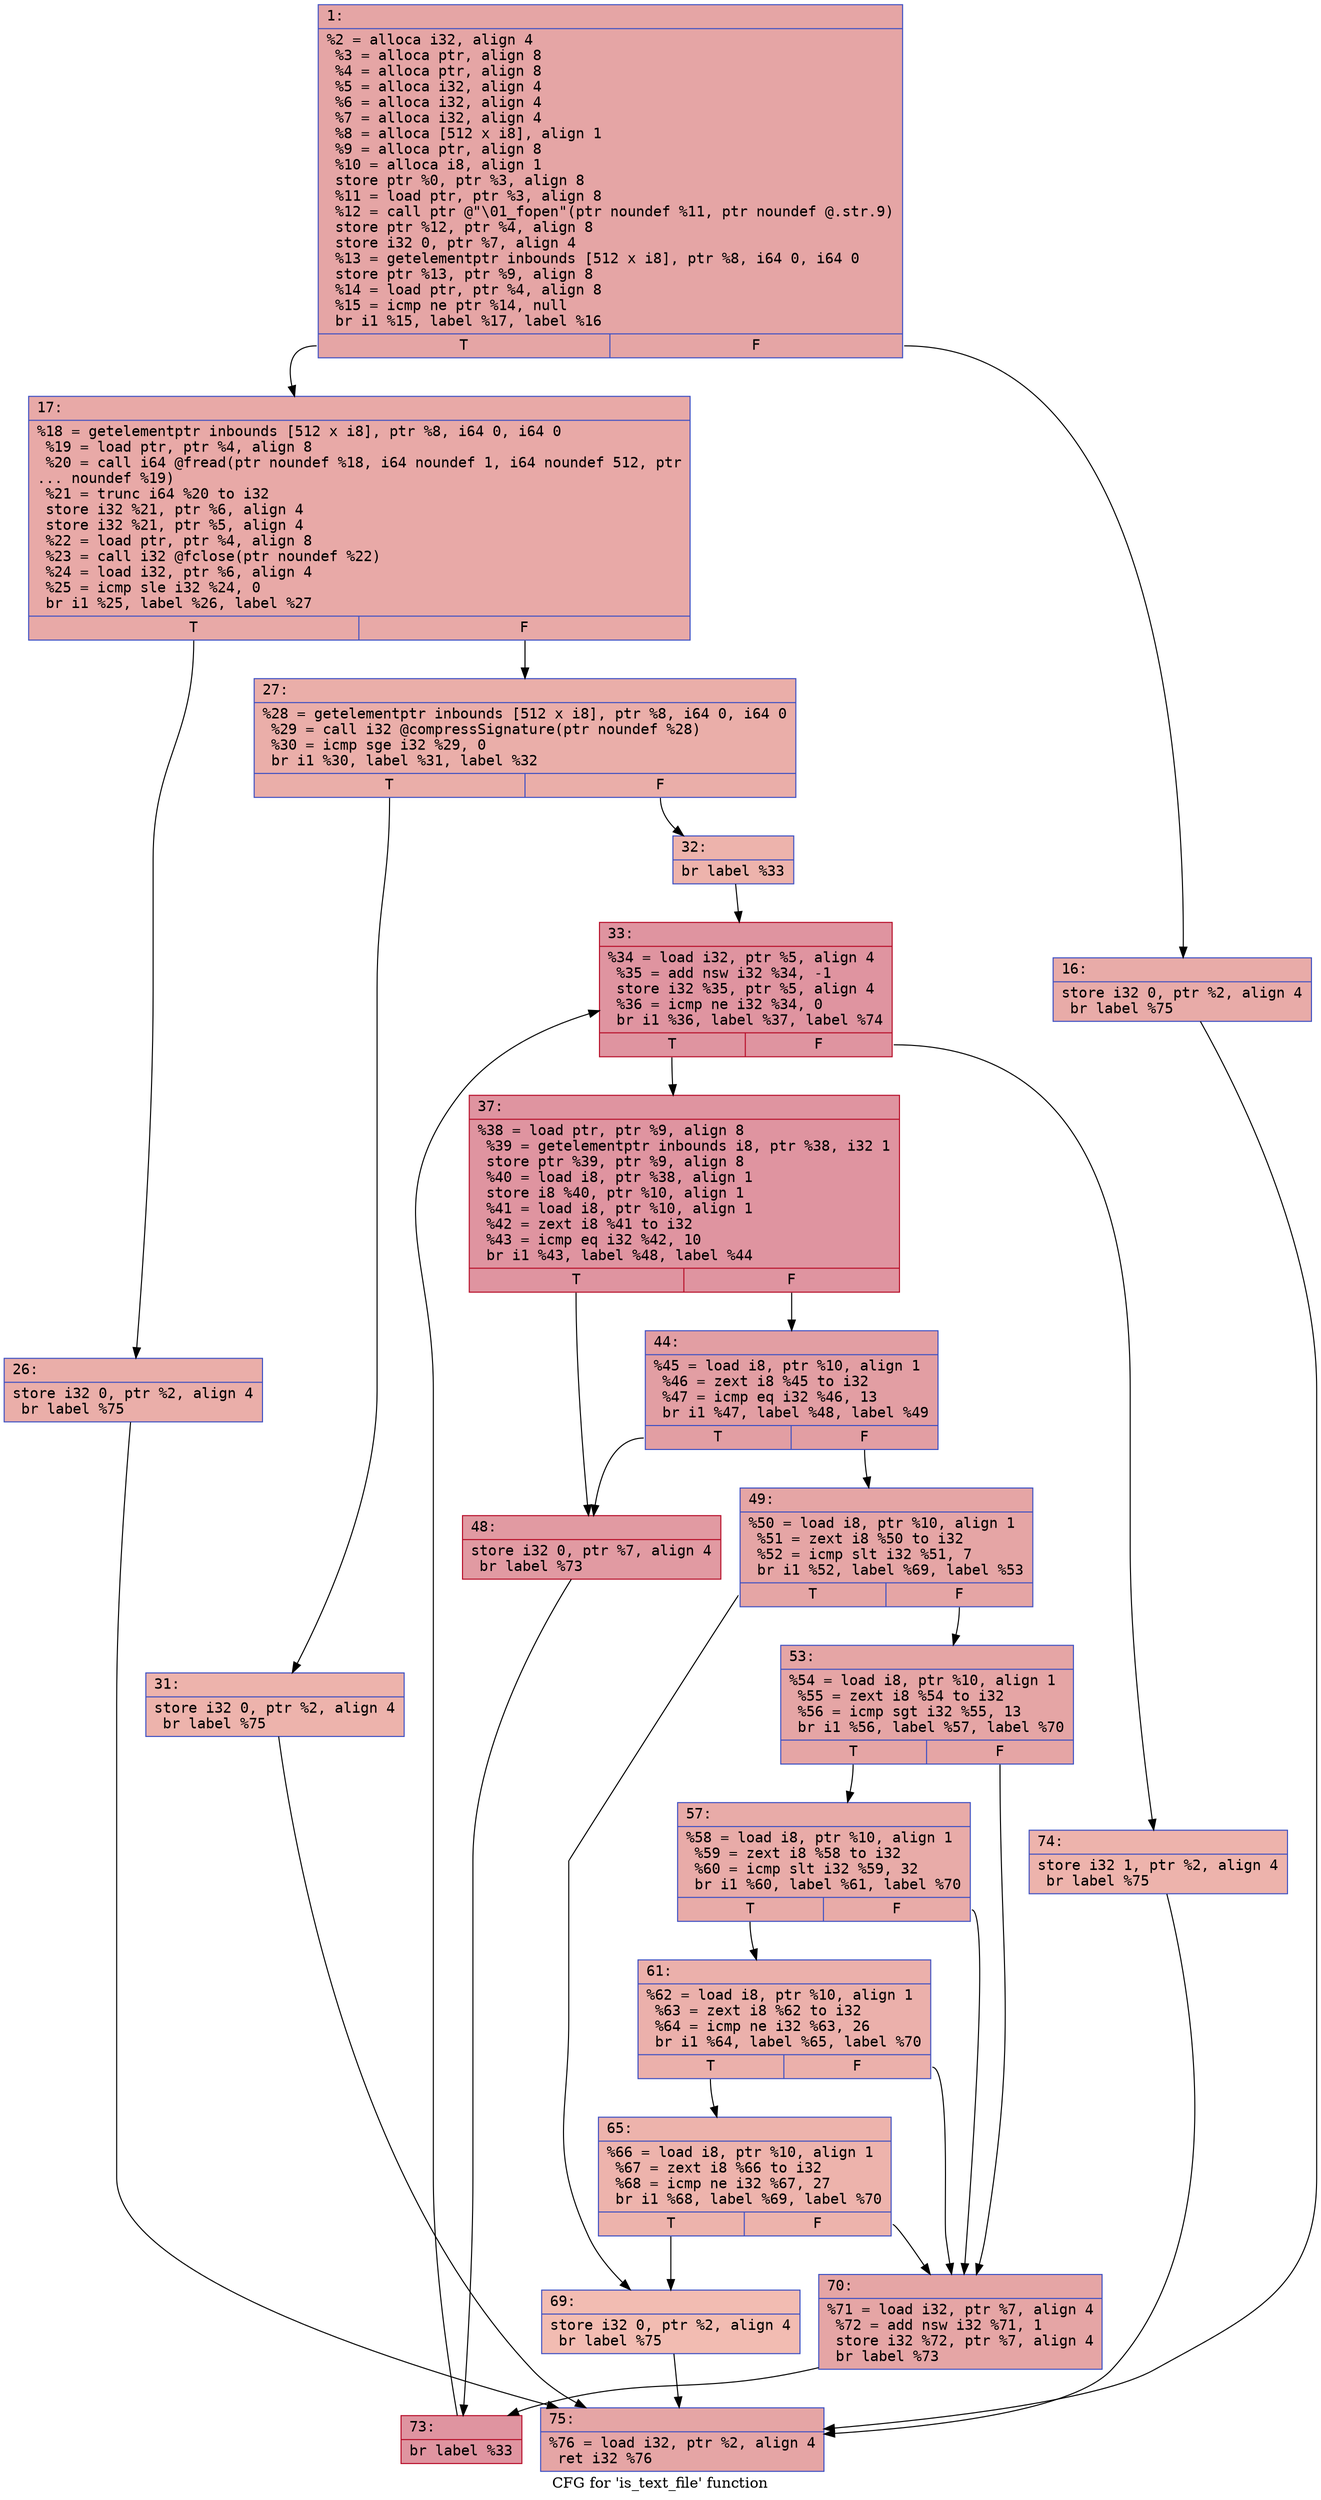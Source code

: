 digraph "CFG for 'is_text_file' function" {
	label="CFG for 'is_text_file' function";

	Node0x600001972f30 [shape=record,color="#3d50c3ff", style=filled, fillcolor="#c5333470" fontname="Courier",label="{1:\l|  %2 = alloca i32, align 4\l  %3 = alloca ptr, align 8\l  %4 = alloca ptr, align 8\l  %5 = alloca i32, align 4\l  %6 = alloca i32, align 4\l  %7 = alloca i32, align 4\l  %8 = alloca [512 x i8], align 1\l  %9 = alloca ptr, align 8\l  %10 = alloca i8, align 1\l  store ptr %0, ptr %3, align 8\l  %11 = load ptr, ptr %3, align 8\l  %12 = call ptr @\"\\01_fopen\"(ptr noundef %11, ptr noundef @.str.9)\l  store ptr %12, ptr %4, align 8\l  store i32 0, ptr %7, align 4\l  %13 = getelementptr inbounds [512 x i8], ptr %8, i64 0, i64 0\l  store ptr %13, ptr %9, align 8\l  %14 = load ptr, ptr %4, align 8\l  %15 = icmp ne ptr %14, null\l  br i1 %15, label %17, label %16\l|{<s0>T|<s1>F}}"];
	Node0x600001972f30:s0 -> Node0x600001972fd0[tooltip="1 -> 17\nProbability 62.50%" ];
	Node0x600001972f30:s1 -> Node0x600001972f80[tooltip="1 -> 16\nProbability 37.50%" ];
	Node0x600001972f80 [shape=record,color="#3d50c3ff", style=filled, fillcolor="#cc403a70" fontname="Courier",label="{16:\l|  store i32 0, ptr %2, align 4\l  br label %75\l}"];
	Node0x600001972f80 -> Node0x600001973570[tooltip="16 -> 75\nProbability 100.00%" ];
	Node0x600001972fd0 [shape=record,color="#3d50c3ff", style=filled, fillcolor="#ca3b3770" fontname="Courier",label="{17:\l|  %18 = getelementptr inbounds [512 x i8], ptr %8, i64 0, i64 0\l  %19 = load ptr, ptr %4, align 8\l  %20 = call i64 @fread(ptr noundef %18, i64 noundef 1, i64 noundef 512, ptr\l... noundef %19)\l  %21 = trunc i64 %20 to i32\l  store i32 %21, ptr %6, align 4\l  store i32 %21, ptr %5, align 4\l  %22 = load ptr, ptr %4, align 8\l  %23 = call i32 @fclose(ptr noundef %22)\l  %24 = load i32, ptr %6, align 4\l  %25 = icmp sle i32 %24, 0\l  br i1 %25, label %26, label %27\l|{<s0>T|<s1>F}}"];
	Node0x600001972fd0:s0 -> Node0x600001973020[tooltip="17 -> 26\nProbability 50.00%" ];
	Node0x600001972fd0:s1 -> Node0x600001973070[tooltip="17 -> 27\nProbability 50.00%" ];
	Node0x600001973020 [shape=record,color="#3d50c3ff", style=filled, fillcolor="#d0473d70" fontname="Courier",label="{26:\l|  store i32 0, ptr %2, align 4\l  br label %75\l}"];
	Node0x600001973020 -> Node0x600001973570[tooltip="26 -> 75\nProbability 100.00%" ];
	Node0x600001973070 [shape=record,color="#3d50c3ff", style=filled, fillcolor="#d0473d70" fontname="Courier",label="{27:\l|  %28 = getelementptr inbounds [512 x i8], ptr %8, i64 0, i64 0\l  %29 = call i32 @compressSignature(ptr noundef %28)\l  %30 = icmp sge i32 %29, 0\l  br i1 %30, label %31, label %32\l|{<s0>T|<s1>F}}"];
	Node0x600001973070:s0 -> Node0x6000019730c0[tooltip="27 -> 31\nProbability 50.00%" ];
	Node0x600001973070:s1 -> Node0x600001973110[tooltip="27 -> 32\nProbability 50.00%" ];
	Node0x6000019730c0 [shape=record,color="#3d50c3ff", style=filled, fillcolor="#d6524470" fontname="Courier",label="{31:\l|  store i32 0, ptr %2, align 4\l  br label %75\l}"];
	Node0x6000019730c0 -> Node0x600001973570[tooltip="31 -> 75\nProbability 100.00%" ];
	Node0x600001973110 [shape=record,color="#3d50c3ff", style=filled, fillcolor="#d6524470" fontname="Courier",label="{32:\l|  br label %33\l}"];
	Node0x600001973110 -> Node0x600001973160[tooltip="32 -> 33\nProbability 100.00%" ];
	Node0x600001973160 [shape=record,color="#b70d28ff", style=filled, fillcolor="#b70d2870" fontname="Courier",label="{33:\l|  %34 = load i32, ptr %5, align 4\l  %35 = add nsw i32 %34, -1\l  store i32 %35, ptr %5, align 4\l  %36 = icmp ne i32 %34, 0\l  br i1 %36, label %37, label %74\l|{<s0>T|<s1>F}}"];
	Node0x600001973160:s0 -> Node0x6000019731b0[tooltip="33 -> 37\nProbability 96.88%" ];
	Node0x600001973160:s1 -> Node0x600001973520[tooltip="33 -> 74\nProbability 3.12%" ];
	Node0x6000019731b0 [shape=record,color="#b70d28ff", style=filled, fillcolor="#b70d2870" fontname="Courier",label="{37:\l|  %38 = load ptr, ptr %9, align 8\l  %39 = getelementptr inbounds i8, ptr %38, i32 1\l  store ptr %39, ptr %9, align 8\l  %40 = load i8, ptr %38, align 1\l  store i8 %40, ptr %10, align 1\l  %41 = load i8, ptr %10, align 1\l  %42 = zext i8 %41 to i32\l  %43 = icmp eq i32 %42, 10\l  br i1 %43, label %48, label %44\l|{<s0>T|<s1>F}}"];
	Node0x6000019731b0:s0 -> Node0x600001973250[tooltip="37 -> 48\nProbability 50.00%" ];
	Node0x6000019731b0:s1 -> Node0x600001973200[tooltip="37 -> 44\nProbability 50.00%" ];
	Node0x600001973200 [shape=record,color="#3d50c3ff", style=filled, fillcolor="#be242e70" fontname="Courier",label="{44:\l|  %45 = load i8, ptr %10, align 1\l  %46 = zext i8 %45 to i32\l  %47 = icmp eq i32 %46, 13\l  br i1 %47, label %48, label %49\l|{<s0>T|<s1>F}}"];
	Node0x600001973200:s0 -> Node0x600001973250[tooltip="44 -> 48\nProbability 50.00%" ];
	Node0x600001973200:s1 -> Node0x6000019732a0[tooltip="44 -> 49\nProbability 50.00%" ];
	Node0x600001973250 [shape=record,color="#b70d28ff", style=filled, fillcolor="#bb1b2c70" fontname="Courier",label="{48:\l|  store i32 0, ptr %7, align 4\l  br label %73\l}"];
	Node0x600001973250 -> Node0x6000019734d0[tooltip="48 -> 73\nProbability 100.00%" ];
	Node0x6000019732a0 [shape=record,color="#3d50c3ff", style=filled, fillcolor="#c5333470" fontname="Courier",label="{49:\l|  %50 = load i8, ptr %10, align 1\l  %51 = zext i8 %50 to i32\l  %52 = icmp slt i32 %51, 7\l  br i1 %52, label %69, label %53\l|{<s0>T|<s1>F}}"];
	Node0x6000019732a0:s0 -> Node0x600001973430[tooltip="49 -> 69\nProbability 3.12%" ];
	Node0x6000019732a0:s1 -> Node0x6000019732f0[tooltip="49 -> 53\nProbability 96.88%" ];
	Node0x6000019732f0 [shape=record,color="#3d50c3ff", style=filled, fillcolor="#c5333470" fontname="Courier",label="{53:\l|  %54 = load i8, ptr %10, align 1\l  %55 = zext i8 %54 to i32\l  %56 = icmp sgt i32 %55, 13\l  br i1 %56, label %57, label %70\l|{<s0>T|<s1>F}}"];
	Node0x6000019732f0:s0 -> Node0x600001973340[tooltip="53 -> 57\nProbability 50.00%" ];
	Node0x6000019732f0:s1 -> Node0x600001973480[tooltip="53 -> 70\nProbability 50.00%" ];
	Node0x600001973340 [shape=record,color="#3d50c3ff", style=filled, fillcolor="#cc403a70" fontname="Courier",label="{57:\l|  %58 = load i8, ptr %10, align 1\l  %59 = zext i8 %58 to i32\l  %60 = icmp slt i32 %59, 32\l  br i1 %60, label %61, label %70\l|{<s0>T|<s1>F}}"];
	Node0x600001973340:s0 -> Node0x600001973390[tooltip="57 -> 61\nProbability 50.00%" ];
	Node0x600001973340:s1 -> Node0x600001973480[tooltip="57 -> 70\nProbability 50.00%" ];
	Node0x600001973390 [shape=record,color="#3d50c3ff", style=filled, fillcolor="#d24b4070" fontname="Courier",label="{61:\l|  %62 = load i8, ptr %10, align 1\l  %63 = zext i8 %62 to i32\l  %64 = icmp ne i32 %63, 26\l  br i1 %64, label %65, label %70\l|{<s0>T|<s1>F}}"];
	Node0x600001973390:s0 -> Node0x6000019733e0[tooltip="61 -> 65\nProbability 50.00%" ];
	Node0x600001973390:s1 -> Node0x600001973480[tooltip="61 -> 70\nProbability 50.00%" ];
	Node0x6000019733e0 [shape=record,color="#3d50c3ff", style=filled, fillcolor="#d6524470" fontname="Courier",label="{65:\l|  %66 = load i8, ptr %10, align 1\l  %67 = zext i8 %66 to i32\l  %68 = icmp ne i32 %67, 27\l  br i1 %68, label %69, label %70\l|{<s0>T|<s1>F}}"];
	Node0x6000019733e0:s0 -> Node0x600001973430[tooltip="65 -> 69\nProbability 3.12%" ];
	Node0x6000019733e0:s1 -> Node0x600001973480[tooltip="65 -> 70\nProbability 96.88%" ];
	Node0x600001973430 [shape=record,color="#3d50c3ff", style=filled, fillcolor="#e1675170" fontname="Courier",label="{69:\l|  store i32 0, ptr %2, align 4\l  br label %75\l}"];
	Node0x600001973430 -> Node0x600001973570[tooltip="69 -> 75\nProbability 100.00%" ];
	Node0x600001973480 [shape=record,color="#3d50c3ff", style=filled, fillcolor="#c5333470" fontname="Courier",label="{70:\l|  %71 = load i32, ptr %7, align 4\l  %72 = add nsw i32 %71, 1\l  store i32 %72, ptr %7, align 4\l  br label %73\l}"];
	Node0x600001973480 -> Node0x6000019734d0[tooltip="70 -> 73\nProbability 100.00%" ];
	Node0x6000019734d0 [shape=record,color="#b70d28ff", style=filled, fillcolor="#b70d2870" fontname="Courier",label="{73:\l|  br label %33\l}"];
	Node0x6000019734d0 -> Node0x600001973160[tooltip="73 -> 33\nProbability 100.00%" ];
	Node0x600001973520 [shape=record,color="#3d50c3ff", style=filled, fillcolor="#d6524470" fontname="Courier",label="{74:\l|  store i32 1, ptr %2, align 4\l  br label %75\l}"];
	Node0x600001973520 -> Node0x600001973570[tooltip="74 -> 75\nProbability 100.00%" ];
	Node0x600001973570 [shape=record,color="#3d50c3ff", style=filled, fillcolor="#c5333470" fontname="Courier",label="{75:\l|  %76 = load i32, ptr %2, align 4\l  ret i32 %76\l}"];
}
